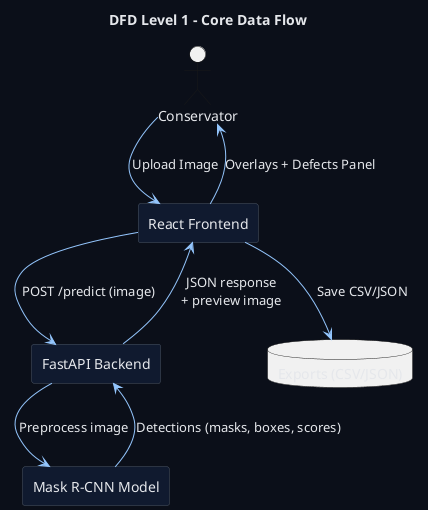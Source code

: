 @startuml
skinparam backgroundColor #0b0f19
skinparam componentStyle rectangle
skinparam RectangleBackgroundColor #101a2f
skinparam RectangleBorderColor #4b5563
skinparam ArrowColor #93c5fd
skinparam DefaultFontColor #e5e7eb
title DFD Level 1 – Core Data Flow

actor "Conservator" as CONS
rectangle "React Frontend" as FE
rectangle "FastAPI Backend" as BE
rectangle "Mask R-CNN Model" as NN
database "Exports (CSV/JSON)" as DB

CONS --> FE : Upload Image
FE --> BE : POST /predict (image)
BE --> NN : Preprocess image
NN --> BE : Detections (masks, boxes, scores)
BE --> FE : JSON response\n+ preview image
FE --> CONS : Overlays + Defects Panel
FE --> DB : Save CSV/JSON
@enduml
